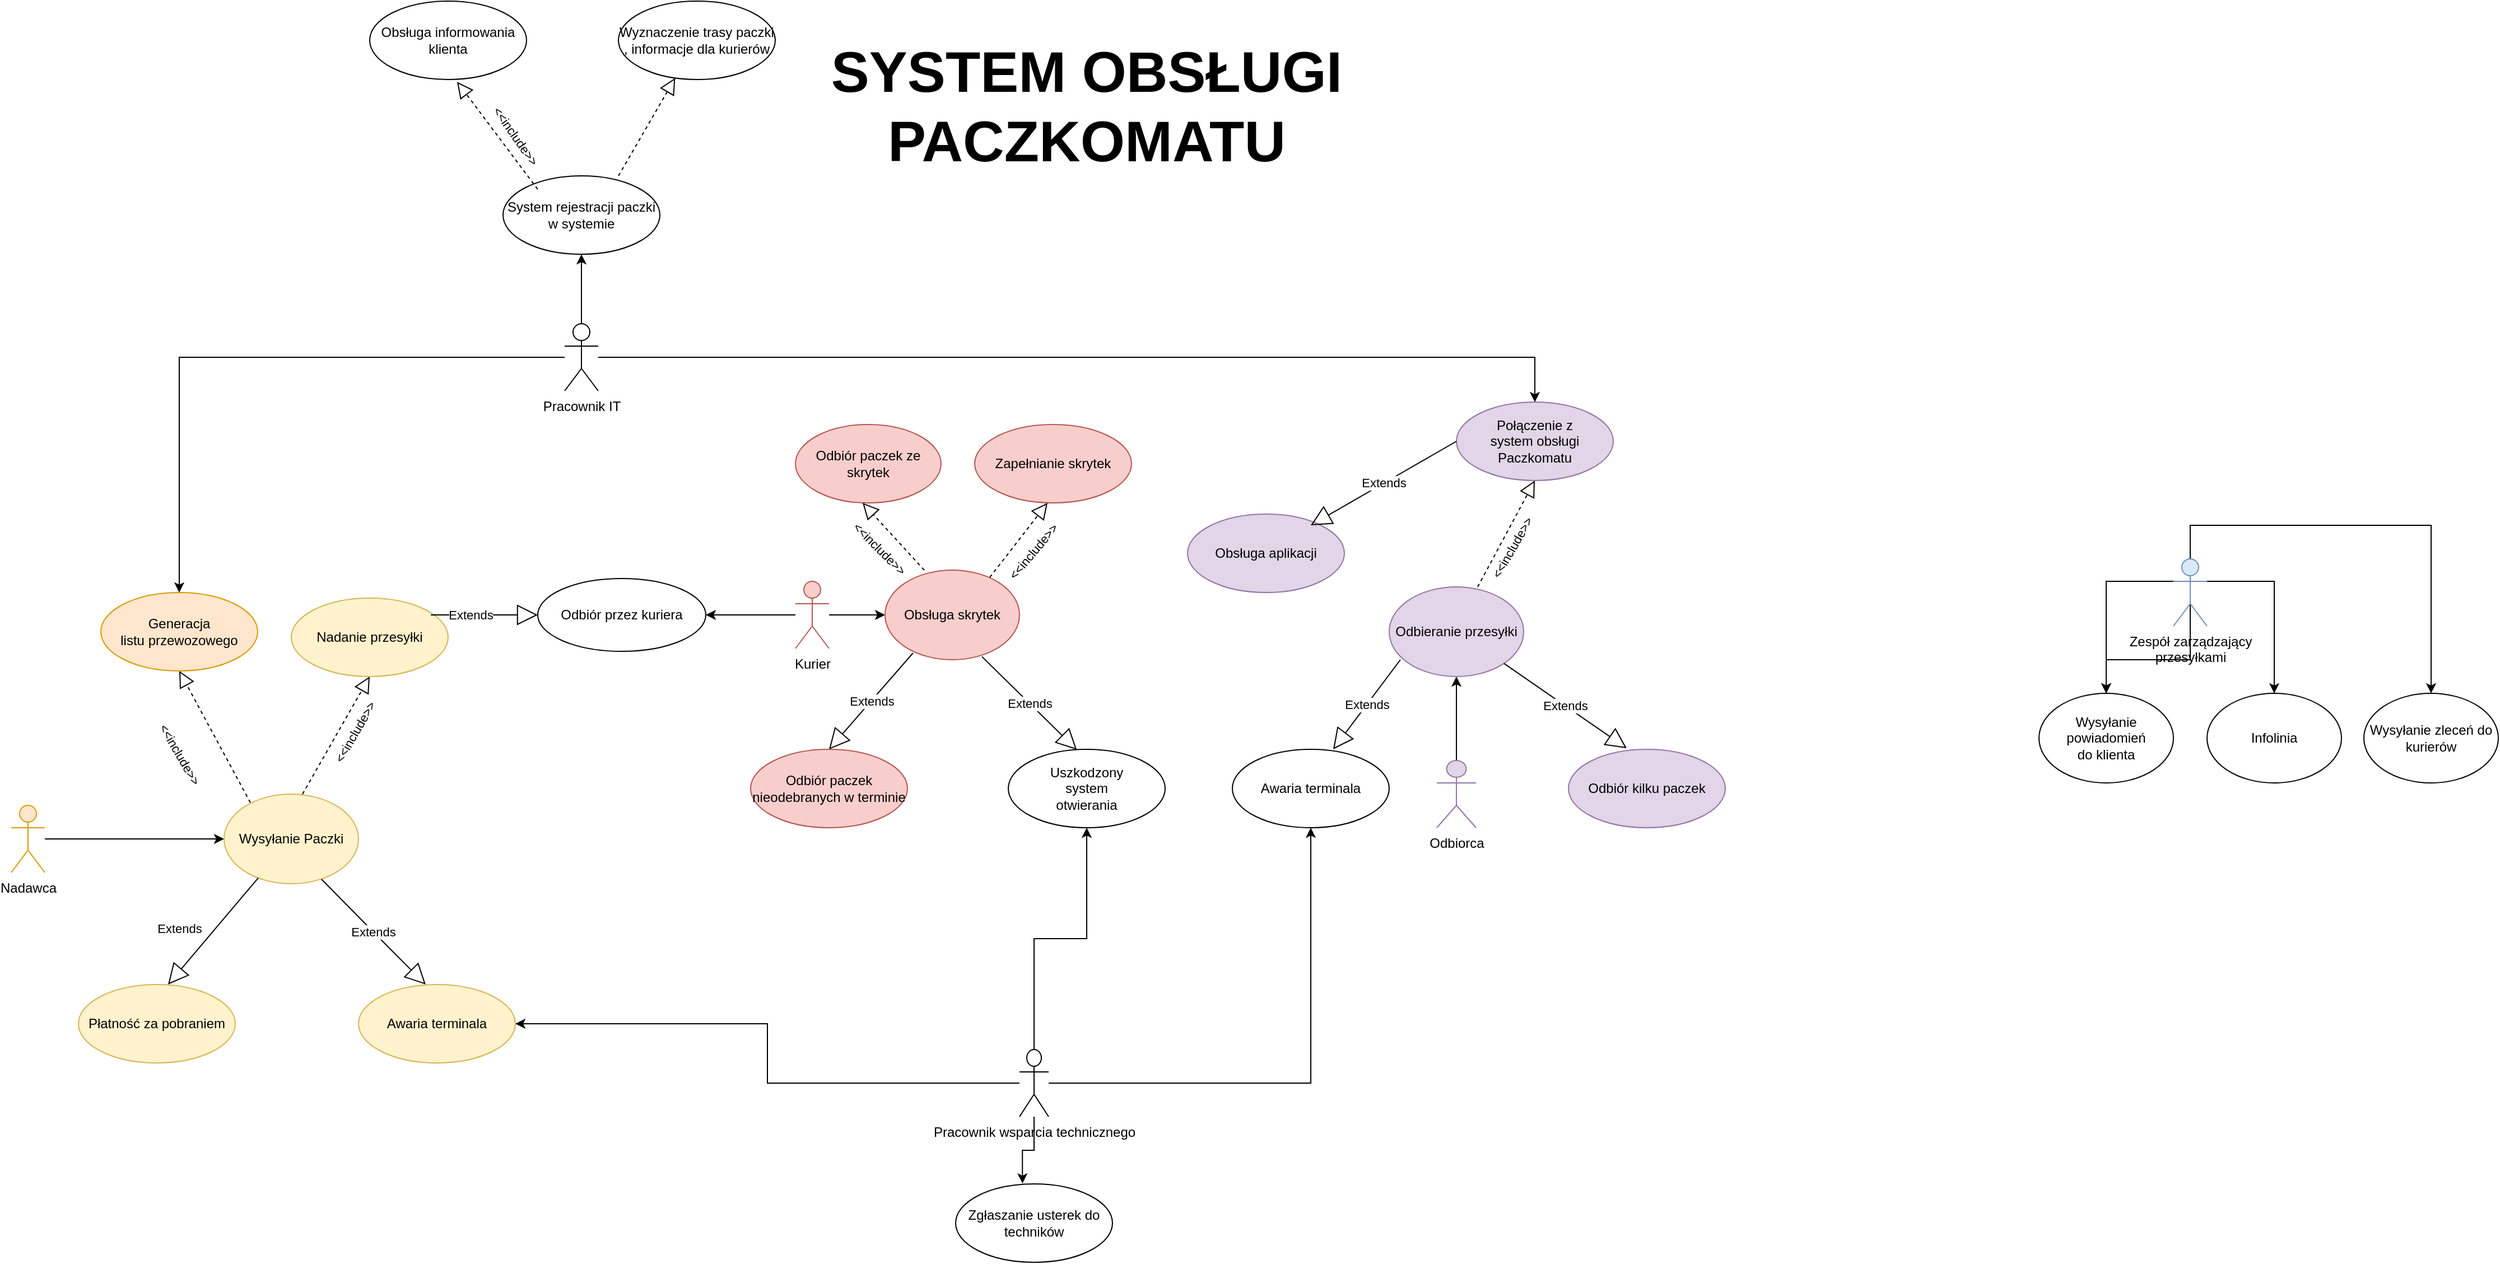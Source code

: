 <mxfile version="13.8.1" type="github">
  <diagram id="58SHCXz_HKoh9nA5pj4z" name="Page-1">
    <mxGraphModel dx="868" dy="5132" grid="1" gridSize="12" guides="1" tooltips="1" connect="1" arrows="1" fold="1" page="1" pageScale="1" pageWidth="3300" pageHeight="4681" math="0" shadow="0">
      <root>
        <mxCell id="0" />
        <mxCell id="1" parent="0" />
        <mxCell id="5OjCYuiTfhgHSocP4vHS-34" style="edgeStyle=orthogonalEdgeStyle;rounded=0;orthogonalLoop=1;jettySize=auto;html=1;" parent="1" source="As6QNmNAlsdrrVxkSO4y-26" target="As6QNmNAlsdrrVxkSO4y-35" edge="1">
          <mxGeometry relative="1" as="geometry" />
        </mxCell>
        <mxCell id="As6QNmNAlsdrrVxkSO4y-26" value="Nadawca" style="shape=umlActor;verticalLabelPosition=bottom;verticalAlign=top;html=1;outlineConnect=0;fillColor=#ffe6cc;strokeColor=#d79b00;" parent="1" vertex="1">
          <mxGeometry x="490" y="130" width="30" height="60" as="geometry" />
        </mxCell>
        <mxCell id="5OjCYuiTfhgHSocP4vHS-36" style="edgeStyle=orthogonalEdgeStyle;rounded=0;orthogonalLoop=1;jettySize=auto;html=1;entryX=1;entryY=0.5;entryDx=0;entryDy=0;" parent="1" source="As6QNmNAlsdrrVxkSO4y-30" target="5OjCYuiTfhgHSocP4vHS-18" edge="1">
          <mxGeometry relative="1" as="geometry" />
        </mxCell>
        <mxCell id="5OjCYuiTfhgHSocP4vHS-38" style="edgeStyle=orthogonalEdgeStyle;rounded=0;orthogonalLoop=1;jettySize=auto;html=1;entryX=0;entryY=0.5;entryDx=0;entryDy=0;" parent="1" source="As6QNmNAlsdrrVxkSO4y-30" target="As6QNmNAlsdrrVxkSO4y-36" edge="1">
          <mxGeometry relative="1" as="geometry" />
        </mxCell>
        <mxCell id="As6QNmNAlsdrrVxkSO4y-30" value="Kurier" style="shape=umlActor;verticalLabelPosition=bottom;verticalAlign=top;html=1;outlineConnect=0;fillColor=#f8cecc;strokeColor=#b85450;" parent="1" vertex="1">
          <mxGeometry x="1190" y="-70" width="30" height="60" as="geometry" />
        </mxCell>
        <mxCell id="As6QNmNAlsdrrVxkSO4y-35" value="Wysyłanie Paczki" style="ellipse;whiteSpace=wrap;html=1;fillColor=#fff2cc;strokeColor=#d6b656;" parent="1" vertex="1">
          <mxGeometry x="680" y="120" width="120" height="80" as="geometry" />
        </mxCell>
        <mxCell id="As6QNmNAlsdrrVxkSO4y-36" value="Obsługa skrytek" style="ellipse;whiteSpace=wrap;html=1;strokeWidth=1;fontSize=12;fillColor=#f8cecc;strokeColor=#b85450;" parent="1" vertex="1">
          <mxGeometry x="1270" y="-80" width="120" height="80" as="geometry" />
        </mxCell>
        <mxCell id="As6QNmNAlsdrrVxkSO4y-43" value="&lt;div&gt;Wysyłanie powiadomień&lt;/div&gt;&lt;div&gt;do klienta&lt;br&gt;&lt;/div&gt;" style="ellipse;whiteSpace=wrap;html=1;strokeWidth=1;fontSize=12;" parent="1" vertex="1">
          <mxGeometry x="2300" y="30" width="120" height="80" as="geometry" />
        </mxCell>
        <mxCell id="As6QNmNAlsdrrVxkSO4y-44" value="Infolinia" style="ellipse;whiteSpace=wrap;html=1;strokeWidth=1;fontSize=12;" parent="1" vertex="1">
          <mxGeometry x="2450" y="30" width="120" height="80" as="geometry" />
        </mxCell>
        <mxCell id="As6QNmNAlsdrrVxkSO4y-49" style="edgeStyle=orthogonalEdgeStyle;rounded=0;orthogonalLoop=1;jettySize=auto;html=1;exitX=1;exitY=0.333;exitDx=0;exitDy=0;exitPerimeter=0;entryX=0.5;entryY=0;entryDx=0;entryDy=0;fontSize=12;" parent="1" source="As6QNmNAlsdrrVxkSO4y-45" target="As6QNmNAlsdrrVxkSO4y-44" edge="1">
          <mxGeometry relative="1" as="geometry" />
        </mxCell>
        <mxCell id="As6QNmNAlsdrrVxkSO4y-50" style="edgeStyle=orthogonalEdgeStyle;rounded=0;orthogonalLoop=1;jettySize=auto;html=1;exitX=0;exitY=0.333;exitDx=0;exitDy=0;exitPerimeter=0;fontSize=12;" parent="1" source="As6QNmNAlsdrrVxkSO4y-45" target="As6QNmNAlsdrrVxkSO4y-43" edge="1">
          <mxGeometry relative="1" as="geometry" />
        </mxCell>
        <mxCell id="As6QNmNAlsdrrVxkSO4y-51" style="edgeStyle=orthogonalEdgeStyle;rounded=0;orthogonalLoop=1;jettySize=auto;html=1;fontSize=12;" parent="1" source="As6QNmNAlsdrrVxkSO4y-45" target="As6QNmNAlsdrrVxkSO4y-54" edge="1">
          <mxGeometry relative="1" as="geometry">
            <mxPoint x="2435" y="-170" as="targetPoint" />
            <Array as="points">
              <mxPoint x="2435" y="-120" />
              <mxPoint x="2650" y="-120" />
            </Array>
          </mxGeometry>
        </mxCell>
        <mxCell id="3dRoJbrHCP2Hq8l5bW-M-21" style="edgeStyle=orthogonalEdgeStyle;rounded=0;orthogonalLoop=1;jettySize=auto;html=1;exitX=0.5;exitY=0.5;exitDx=0;exitDy=0;exitPerimeter=0;" edge="1" parent="1" source="As6QNmNAlsdrrVxkSO4y-45" target="As6QNmNAlsdrrVxkSO4y-43">
          <mxGeometry relative="1" as="geometry" />
        </mxCell>
        <mxCell id="As6QNmNAlsdrrVxkSO4y-45" value="&lt;div&gt;Zespół zarządzający &lt;br&gt;&lt;/div&gt;&lt;div&gt;przesyłkami&lt;br&gt;&lt;/div&gt;" style="shape=umlActor;verticalLabelPosition=bottom;verticalAlign=top;html=1;outlineConnect=0;strokeWidth=1;fontSize=12;fillColor=#dae8fc;strokeColor=#6c8ebf;" parent="1" vertex="1">
          <mxGeometry x="2420" y="-90" width="30" height="60" as="geometry" />
        </mxCell>
        <mxCell id="As6QNmNAlsdrrVxkSO4y-54" value="Wysyłanie zleceń do kurierów" style="ellipse;whiteSpace=wrap;html=1;strokeWidth=1;fontSize=12;" parent="1" vertex="1">
          <mxGeometry x="2590" y="30" width="120" height="80" as="geometry" />
        </mxCell>
        <mxCell id="5OjCYuiTfhgHSocP4vHS-6" value="" style="endArrow=block;dashed=1;endFill=0;endSize=12;html=1;exitX=0.5;exitY=0;exitDx=0;exitDy=0;entryX=0.5;entryY=1;entryDx=0;entryDy=0;" parent="1" target="5OjCYuiTfhgHSocP4vHS-8" edge="1">
          <mxGeometry width="160" relative="1" as="geometry">
            <mxPoint x="703.5" y="127.61" as="sourcePoint" />
            <mxPoint x="640.004" y="50.004" as="targetPoint" />
          </mxGeometry>
        </mxCell>
        <mxCell id="5OjCYuiTfhgHSocP4vHS-7" value="&amp;lt;&amp;lt;include&amp;gt;&amp;gt;" style="edgeLabel;html=1;align=center;verticalAlign=middle;resizable=0;points=[];rotation=60;" parent="5OjCYuiTfhgHSocP4vHS-6" vertex="1" connectable="0">
          <mxGeometry x="-0.2" y="2" relative="1" as="geometry">
            <mxPoint x="-36.32" y="2.53" as="offset" />
          </mxGeometry>
        </mxCell>
        <mxCell id="5OjCYuiTfhgHSocP4vHS-8" value="&lt;div&gt;Generacja &lt;br&gt;&lt;/div&gt;&lt;div&gt;listu przewozowego&lt;br&gt;&lt;/div&gt;" style="ellipse;whiteSpace=wrap;html=1;fillColor=#ffe6cc;strokeColor=#d79b00;" parent="1" vertex="1">
          <mxGeometry x="570" y="-60" width="140" height="70" as="geometry" />
        </mxCell>
        <mxCell id="5OjCYuiTfhgHSocP4vHS-9" value="Extends" style="endArrow=block;endSize=16;endFill=0;html=1;" parent="1" source="As6QNmNAlsdrrVxkSO4y-35" edge="1">
          <mxGeometry x="0.284" y="-25" width="160" relative="1" as="geometry">
            <mxPoint x="669.5" y="220" as="sourcePoint" />
            <mxPoint x="630" y="290" as="targetPoint" />
            <mxPoint as="offset" />
          </mxGeometry>
        </mxCell>
        <mxCell id="5OjCYuiTfhgHSocP4vHS-10" value="" style="endArrow=block;dashed=1;endFill=0;endSize=12;html=1;entryX=0.5;entryY=1;entryDx=0;entryDy=0;" parent="1" target="5OjCYuiTfhgHSocP4vHS-11" edge="1">
          <mxGeometry width="160" relative="1" as="geometry">
            <mxPoint x="750" y="120" as="sourcePoint" />
            <mxPoint x="820" y="20" as="targetPoint" />
          </mxGeometry>
        </mxCell>
        <mxCell id="5OjCYuiTfhgHSocP4vHS-11" value="Nadanie przesyłki" style="ellipse;whiteSpace=wrap;html=1;fillColor=#fff2cc;strokeColor=#d6b656;" parent="1" vertex="1">
          <mxGeometry x="740" y="-55" width="140" height="70" as="geometry" />
        </mxCell>
        <mxCell id="5OjCYuiTfhgHSocP4vHS-13" value="&amp;lt;&amp;lt;include&amp;gt;&amp;gt;" style="edgeLabel;html=1;align=center;verticalAlign=middle;resizable=0;points=[];rotation=-60;" parent="1" vertex="1" connectable="0">
          <mxGeometry x="950.005" y="190.005" as="geometry">
            <mxPoint x="31.402" y="-195.467" as="offset" />
          </mxGeometry>
        </mxCell>
        <mxCell id="5OjCYuiTfhgHSocP4vHS-17" value="Płatność za pobraniem" style="ellipse;whiteSpace=wrap;html=1;fillColor=#fff2cc;strokeColor=#d6b656;" parent="1" vertex="1">
          <mxGeometry x="550" y="290" width="140" height="70" as="geometry" />
        </mxCell>
        <mxCell id="5OjCYuiTfhgHSocP4vHS-18" value="Odbiór przez kuriera" style="ellipse;whiteSpace=wrap;html=1;" parent="1" vertex="1">
          <mxGeometry x="960" y="-72.5" width="150" height="65" as="geometry" />
        </mxCell>
        <mxCell id="5OjCYuiTfhgHSocP4vHS-19" value="Extends" style="endArrow=block;endSize=16;endFill=0;html=1;" parent="1" edge="1" target="5OjCYuiTfhgHSocP4vHS-18">
          <mxGeometry width="160" relative="1" as="geometry">
            <mxPoint x="880" y="-40" as="sourcePoint" />
            <mxPoint x="970" y="-90" as="targetPoint" />
            <Array as="points">
              <mxPoint x="860" y="-40" />
              <mxPoint x="880" y="-40" />
            </Array>
          </mxGeometry>
        </mxCell>
        <mxCell id="5OjCYuiTfhgHSocP4vHS-20" value="Awaria terminala" style="ellipse;whiteSpace=wrap;html=1;fillColor=#fff2cc;strokeColor=#d6b656;" parent="1" vertex="1">
          <mxGeometry x="800" y="290" width="140" height="70" as="geometry" />
        </mxCell>
        <mxCell id="5OjCYuiTfhgHSocP4vHS-24" value="Extends" style="endArrow=block;endSize=16;endFill=0;html=1;exitX=0.725;exitY=0.95;exitDx=0;exitDy=0;exitPerimeter=0;" parent="1" source="As6QNmNAlsdrrVxkSO4y-35" edge="1">
          <mxGeometry width="160" relative="1" as="geometry">
            <mxPoint x="770" y="190" as="sourcePoint" />
            <mxPoint x="860" y="290" as="targetPoint" />
            <Array as="points">
              <mxPoint x="830" y="260" />
            </Array>
          </mxGeometry>
        </mxCell>
        <mxCell id="5OjCYuiTfhgHSocP4vHS-31" value="Odbiór paczek ze skrytek" style="ellipse;whiteSpace=wrap;html=1;fillColor=#f8cecc;strokeColor=#b85450;" parent="1" vertex="1">
          <mxGeometry x="1190" y="-210" width="130" height="70" as="geometry" />
        </mxCell>
        <mxCell id="5OjCYuiTfhgHSocP4vHS-32" value="Zapełnianie skrytek" style="ellipse;whiteSpace=wrap;html=1;fillColor=#f8cecc;strokeColor=#b85450;" parent="1" vertex="1">
          <mxGeometry x="1350" y="-210" width="140" height="70" as="geometry" />
        </mxCell>
        <mxCell id="5OjCYuiTfhgHSocP4vHS-40" value="" style="endArrow=block;dashed=1;endFill=0;endSize=12;html=1;" parent="1" edge="1">
          <mxGeometry width="160" relative="1" as="geometry">
            <mxPoint x="1305" y="-80" as="sourcePoint" />
            <mxPoint x="1250" y="-140" as="targetPoint" />
          </mxGeometry>
        </mxCell>
        <mxCell id="5OjCYuiTfhgHSocP4vHS-45" value="&amp;lt;&amp;lt;include&amp;gt;&amp;gt;" style="edgeLabel;html=1;align=center;verticalAlign=middle;resizable=0;points=[];rotation=45;" parent="5OjCYuiTfhgHSocP4vHS-40" vertex="1" connectable="0">
          <mxGeometry x="-0.322" relative="1" as="geometry">
            <mxPoint x="-21.08" y="0.64" as="offset" />
          </mxGeometry>
        </mxCell>
        <mxCell id="5OjCYuiTfhgHSocP4vHS-41" value="" style="endArrow=block;dashed=1;endFill=0;endSize=12;html=1;exitX=0.779;exitY=0.081;exitDx=0;exitDy=0;exitPerimeter=0;" parent="1" edge="1" source="As6QNmNAlsdrrVxkSO4y-36">
          <mxGeometry width="160" relative="1" as="geometry">
            <mxPoint x="1360" y="-70" as="sourcePoint" />
            <mxPoint x="1415" y="-140" as="targetPoint" />
          </mxGeometry>
        </mxCell>
        <mxCell id="5OjCYuiTfhgHSocP4vHS-42" value="&amp;lt;&amp;lt;include&amp;gt;&amp;gt;" style="edgeLabel;html=1;align=center;verticalAlign=middle;resizable=0;points=[];rotation=-50;" parent="5OjCYuiTfhgHSocP4vHS-41" vertex="1" connectable="0">
          <mxGeometry x="0.354" y="-2" relative="1" as="geometry">
            <mxPoint x="1.36" y="20.94" as="offset" />
          </mxGeometry>
        </mxCell>
        <mxCell id="5OjCYuiTfhgHSocP4vHS-46" value="Extends" style="endArrow=block;endSize=16;endFill=0;html=1;exitX=0.208;exitY=0.925;exitDx=0;exitDy=0;exitPerimeter=0;entryX=0.5;entryY=0;entryDx=0;entryDy=0;" parent="1" source="As6QNmNAlsdrrVxkSO4y-36" edge="1" target="5OjCYuiTfhgHSocP4vHS-47">
          <mxGeometry width="160" relative="1" as="geometry">
            <mxPoint x="1250" y="-20" as="sourcePoint" />
            <mxPoint x="1250" y="30" as="targetPoint" />
          </mxGeometry>
        </mxCell>
        <mxCell id="5OjCYuiTfhgHSocP4vHS-47" value="&lt;div&gt;Odbiór paczek&lt;/div&gt;&lt;div&gt;nieodebranych w terminie&lt;br&gt;&lt;/div&gt;" style="ellipse;whiteSpace=wrap;html=1;fillColor=#f8cecc;strokeColor=#b85450;" parent="1" vertex="1">
          <mxGeometry x="1150" y="80" width="140" height="70" as="geometry" />
        </mxCell>
        <mxCell id="5OjCYuiTfhgHSocP4vHS-48" value="Extends" style="endArrow=block;endSize=16;endFill=0;html=1;exitX=0.72;exitY=0.965;exitDx=0;exitDy=0;exitPerimeter=0;entryX=0.437;entryY=0.006;entryDx=0;entryDy=0;entryPerimeter=0;" parent="1" edge="1" target="5OjCYuiTfhgHSocP4vHS-49" source="As6QNmNAlsdrrVxkSO4y-36">
          <mxGeometry width="160" relative="1" as="geometry">
            <mxPoint x="1350" y="-10" as="sourcePoint" />
            <mxPoint x="1440" y="75" as="targetPoint" />
          </mxGeometry>
        </mxCell>
        <mxCell id="5OjCYuiTfhgHSocP4vHS-49" value="&lt;div&gt;Uszkodzony &lt;br&gt;&lt;/div&gt;&lt;div&gt;system &lt;br&gt;&lt;/div&gt;&lt;div&gt;otwierania&lt;br&gt;&lt;/div&gt;" style="ellipse;whiteSpace=wrap;html=1;" parent="1" vertex="1">
          <mxGeometry x="1380" y="80" width="140" height="70" as="geometry" />
        </mxCell>
        <mxCell id="3dRoJbrHCP2Hq8l5bW-M-11" style="edgeStyle=orthogonalEdgeStyle;rounded=0;orthogonalLoop=1;jettySize=auto;html=1;entryX=0.5;entryY=1;entryDx=0;entryDy=0;" edge="1" parent="1" source="3dRoJbrHCP2Hq8l5bW-M-1" target="3dRoJbrHCP2Hq8l5bW-M-5">
          <mxGeometry relative="1" as="geometry" />
        </mxCell>
        <mxCell id="3dRoJbrHCP2Hq8l5bW-M-1" value="Odbiorca" style="shape=umlActor;verticalLabelPosition=bottom;verticalAlign=top;html=1;outlineConnect=0;fillColor=#e1d5e7;strokeColor=#9673a6;" vertex="1" parent="1">
          <mxGeometry x="1762.5" y="90" width="35" height="60" as="geometry" />
        </mxCell>
        <mxCell id="3dRoJbrHCP2Hq8l5bW-M-5" value="Odbieranie przesyłki" style="ellipse;whiteSpace=wrap;html=1;fillColor=#e1d5e7;strokeColor=#9673a6;" vertex="1" parent="1">
          <mxGeometry x="1720" y="-65" width="120" height="80" as="geometry" />
        </mxCell>
        <mxCell id="3dRoJbrHCP2Hq8l5bW-M-8" value="" style="endArrow=block;dashed=1;endFill=0;endSize=12;html=1;entryX=0.5;entryY=1;entryDx=0;entryDy=0;exitX=0.658;exitY=0;exitDx=0;exitDy=0;exitPerimeter=0;" edge="1" parent="1" source="3dRoJbrHCP2Hq8l5bW-M-5" target="3dRoJbrHCP2Hq8l5bW-M-9">
          <mxGeometry width="160" relative="1" as="geometry">
            <mxPoint x="1800" y="-70" as="sourcePoint" />
            <mxPoint x="1840" y="-150" as="targetPoint" />
          </mxGeometry>
        </mxCell>
        <mxCell id="3dRoJbrHCP2Hq8l5bW-M-10" value="&amp;lt;&amp;lt;include&amp;gt;&amp;gt;" style="edgeLabel;html=1;align=center;verticalAlign=middle;resizable=0;points=[];rotation=-60;" vertex="1" connectable="0" parent="3dRoJbrHCP2Hq8l5bW-M-8">
          <mxGeometry x="-0.211" y="-1" relative="1" as="geometry">
            <mxPoint x="9.81" y="2.41" as="offset" />
          </mxGeometry>
        </mxCell>
        <mxCell id="3dRoJbrHCP2Hq8l5bW-M-9" value="&lt;div&gt;Połączenie z &lt;br&gt;&lt;/div&gt;&lt;div&gt;system obsługi&lt;/div&gt;&lt;div&gt;Paczkomatu&lt;br&gt;&lt;/div&gt;" style="ellipse;whiteSpace=wrap;html=1;fillColor=#e1d5e7;strokeColor=#9673a6;" vertex="1" parent="1">
          <mxGeometry x="1780" y="-230" width="140" height="70" as="geometry" />
        </mxCell>
        <mxCell id="3dRoJbrHCP2Hq8l5bW-M-13" value="Obsługa aplikacji" style="ellipse;whiteSpace=wrap;html=1;fillColor=#e1d5e7;strokeColor=#9673a6;" vertex="1" parent="1">
          <mxGeometry x="1540" y="-130" width="140" height="70" as="geometry" />
        </mxCell>
        <mxCell id="3dRoJbrHCP2Hq8l5bW-M-14" value="Extends" style="endArrow=block;endSize=16;endFill=0;html=1;exitX=0;exitY=0.5;exitDx=0;exitDy=0;" edge="1" parent="1" source="3dRoJbrHCP2Hq8l5bW-M-9">
          <mxGeometry width="160" relative="1" as="geometry">
            <mxPoint x="1720" y="-210" as="sourcePoint" />
            <mxPoint x="1650" y="-120" as="targetPoint" />
          </mxGeometry>
        </mxCell>
        <mxCell id="3dRoJbrHCP2Hq8l5bW-M-15" value="Extends" style="endArrow=block;endSize=16;endFill=0;html=1;" edge="1" parent="1">
          <mxGeometry width="160" relative="1" as="geometry">
            <mxPoint x="1730" as="sourcePoint" />
            <mxPoint x="1670" y="80" as="targetPoint" />
          </mxGeometry>
        </mxCell>
        <mxCell id="3dRoJbrHCP2Hq8l5bW-M-16" value="Awaria terminala" style="ellipse;whiteSpace=wrap;html=1;" vertex="1" parent="1">
          <mxGeometry x="1580" y="80" width="140" height="70" as="geometry" />
        </mxCell>
        <mxCell id="3dRoJbrHCP2Hq8l5bW-M-17" value="Odbiór kilku paczek" style="ellipse;whiteSpace=wrap;html=1;fillColor=#e1d5e7;strokeColor=#9673a6;" vertex="1" parent="1">
          <mxGeometry x="1880" y="80" width="140" height="70" as="geometry" />
        </mxCell>
        <mxCell id="3dRoJbrHCP2Hq8l5bW-M-18" value="Extends" style="endArrow=block;endSize=16;endFill=0;html=1;exitX=1;exitY=1;exitDx=0;exitDy=0;entryX=0.371;entryY=-0.014;entryDx=0;entryDy=0;entryPerimeter=0;" edge="1" parent="1" source="3dRoJbrHCP2Hq8l5bW-M-5" target="3dRoJbrHCP2Hq8l5bW-M-17">
          <mxGeometry width="160" relative="1" as="geometry">
            <mxPoint x="1820" as="sourcePoint" />
            <mxPoint x="1920" y="70" as="targetPoint" />
          </mxGeometry>
        </mxCell>
        <mxCell id="3dRoJbrHCP2Hq8l5bW-M-19" value="&lt;font style=&quot;font-size: 51px&quot;&gt;&lt;b&gt;&lt;font style=&quot;font-size: 51px&quot;&gt;SYSTEM OBSŁUGI PACZKOMATU&lt;/font&gt;&lt;/b&gt;&lt;/font&gt;" style="text;html=1;strokeColor=none;fillColor=none;align=center;verticalAlign=middle;whiteSpace=wrap;rounded=0;" vertex="1" parent="1">
          <mxGeometry x="1091" y="-504" width="718" height="20" as="geometry" />
        </mxCell>
        <mxCell id="3dRoJbrHCP2Hq8l5bW-M-23" style="edgeStyle=orthogonalEdgeStyle;rounded=0;orthogonalLoop=1;jettySize=auto;html=1;" edge="1" parent="1" source="3dRoJbrHCP2Hq8l5bW-M-22" target="5OjCYuiTfhgHSocP4vHS-49">
          <mxGeometry relative="1" as="geometry" />
        </mxCell>
        <mxCell id="3dRoJbrHCP2Hq8l5bW-M-24" style="edgeStyle=orthogonalEdgeStyle;rounded=0;orthogonalLoop=1;jettySize=auto;html=1;" edge="1" parent="1" source="3dRoJbrHCP2Hq8l5bW-M-22" target="3dRoJbrHCP2Hq8l5bW-M-16">
          <mxGeometry relative="1" as="geometry" />
        </mxCell>
        <mxCell id="3dRoJbrHCP2Hq8l5bW-M-25" style="edgeStyle=orthogonalEdgeStyle;rounded=0;orthogonalLoop=1;jettySize=auto;html=1;entryX=1;entryY=0.5;entryDx=0;entryDy=0;" edge="1" parent="1" source="3dRoJbrHCP2Hq8l5bW-M-22" target="5OjCYuiTfhgHSocP4vHS-20">
          <mxGeometry relative="1" as="geometry" />
        </mxCell>
        <mxCell id="3dRoJbrHCP2Hq8l5bW-M-27" style="edgeStyle=orthogonalEdgeStyle;rounded=0;orthogonalLoop=1;jettySize=auto;html=1;entryX=0.426;entryY=-0.006;entryDx=0;entryDy=0;entryPerimeter=0;" edge="1" parent="1" source="3dRoJbrHCP2Hq8l5bW-M-22" target="3dRoJbrHCP2Hq8l5bW-M-26">
          <mxGeometry relative="1" as="geometry" />
        </mxCell>
        <mxCell id="3dRoJbrHCP2Hq8l5bW-M-22" value="Pracownik wsparcia technicznego" style="shape=umlActor;verticalLabelPosition=bottom;verticalAlign=top;html=1;outlineConnect=0;" vertex="1" parent="1">
          <mxGeometry x="1390" y="348" width="26" height="60" as="geometry" />
        </mxCell>
        <mxCell id="3dRoJbrHCP2Hq8l5bW-M-26" value="Zgłaszanie usterek do techników" style="ellipse;whiteSpace=wrap;html=1;" vertex="1" parent="1">
          <mxGeometry x="1333" y="468" width="140" height="70" as="geometry" />
        </mxCell>
        <mxCell id="3dRoJbrHCP2Hq8l5bW-M-32" style="edgeStyle=orthogonalEdgeStyle;rounded=0;orthogonalLoop=1;jettySize=auto;html=1;entryX=0.5;entryY=0;entryDx=0;entryDy=0;" edge="1" parent="1" source="3dRoJbrHCP2Hq8l5bW-M-29" target="5OjCYuiTfhgHSocP4vHS-8">
          <mxGeometry relative="1" as="geometry" />
        </mxCell>
        <mxCell id="3dRoJbrHCP2Hq8l5bW-M-33" style="edgeStyle=orthogonalEdgeStyle;rounded=0;orthogonalLoop=1;jettySize=auto;html=1;entryX=0.5;entryY=0;entryDx=0;entryDy=0;" edge="1" parent="1" source="3dRoJbrHCP2Hq8l5bW-M-29" target="3dRoJbrHCP2Hq8l5bW-M-9">
          <mxGeometry relative="1" as="geometry">
            <mxPoint x="1476" y="-318" as="targetPoint" />
          </mxGeometry>
        </mxCell>
        <mxCell id="3dRoJbrHCP2Hq8l5bW-M-34" style="edgeStyle=orthogonalEdgeStyle;rounded=0;orthogonalLoop=1;jettySize=auto;html=1;entryX=0.5;entryY=1;entryDx=0;entryDy=0;" edge="1" parent="1" source="3dRoJbrHCP2Hq8l5bW-M-29" target="3dRoJbrHCP2Hq8l5bW-M-30">
          <mxGeometry relative="1" as="geometry" />
        </mxCell>
        <mxCell id="3dRoJbrHCP2Hq8l5bW-M-29" value="Pracownik IT" style="shape=umlActor;verticalLabelPosition=bottom;verticalAlign=top;html=1;" vertex="1" parent="1">
          <mxGeometry x="984" y="-300" width="30" height="60" as="geometry" />
        </mxCell>
        <mxCell id="3dRoJbrHCP2Hq8l5bW-M-30" value="System rejestracji paczki w systemie" style="ellipse;whiteSpace=wrap;html=1;" vertex="1" parent="1">
          <mxGeometry x="929" y="-432" width="140" height="70" as="geometry" />
        </mxCell>
        <mxCell id="3dRoJbrHCP2Hq8l5bW-M-38" value="Obsługa informowania klienta" style="ellipse;whiteSpace=wrap;html=1;" vertex="1" parent="1">
          <mxGeometry x="810" y="-588" width="140" height="70" as="geometry" />
        </mxCell>
        <mxCell id="3dRoJbrHCP2Hq8l5bW-M-39" value="" style="endArrow=block;dashed=1;endFill=0;endSize=12;html=1;exitX=0.221;exitY=0.171;exitDx=0;exitDy=0;exitPerimeter=0;" edge="1" parent="1" source="3dRoJbrHCP2Hq8l5bW-M-30">
          <mxGeometry width="160" relative="1" as="geometry">
            <mxPoint x="960" y="-432" as="sourcePoint" />
            <mxPoint x="888" y="-516" as="targetPoint" />
            <Array as="points">
              <mxPoint x="924" y="-468" />
            </Array>
          </mxGeometry>
        </mxCell>
        <mxCell id="3dRoJbrHCP2Hq8l5bW-M-40" value="&amp;lt;&amp;lt;include&amp;gt;&amp;gt;" style="edgeLabel;html=1;align=center;verticalAlign=middle;resizable=0;points=[];rotation=55;" vertex="1" connectable="0" parent="3dRoJbrHCP2Hq8l5bW-M-39">
          <mxGeometry x="0.353" relative="1" as="geometry">
            <mxPoint x="28.52" y="16.69" as="offset" />
          </mxGeometry>
        </mxCell>
        <mxCell id="3dRoJbrHCP2Hq8l5bW-M-41" value="&lt;div&gt;Wyznaczenie trasy paczki&lt;/div&gt;&lt;div&gt;, informacje dla kurierów&lt;br&gt;&lt;/div&gt;" style="ellipse;whiteSpace=wrap;html=1;" vertex="1" parent="1">
          <mxGeometry x="1032" y="-588" width="140" height="70" as="geometry" />
        </mxCell>
        <mxCell id="3dRoJbrHCP2Hq8l5bW-M-42" value="" style="endArrow=block;dashed=1;endFill=0;endSize=12;html=1;exitX=0.736;exitY=0;exitDx=0;exitDy=0;exitPerimeter=0;" edge="1" parent="1" source="3dRoJbrHCP2Hq8l5bW-M-30" target="3dRoJbrHCP2Hq8l5bW-M-41">
          <mxGeometry width="160" relative="1" as="geometry">
            <mxPoint x="1044" y="-456" as="sourcePoint" />
            <mxPoint x="1204" y="-456" as="targetPoint" />
          </mxGeometry>
        </mxCell>
      </root>
    </mxGraphModel>
  </diagram>
</mxfile>
